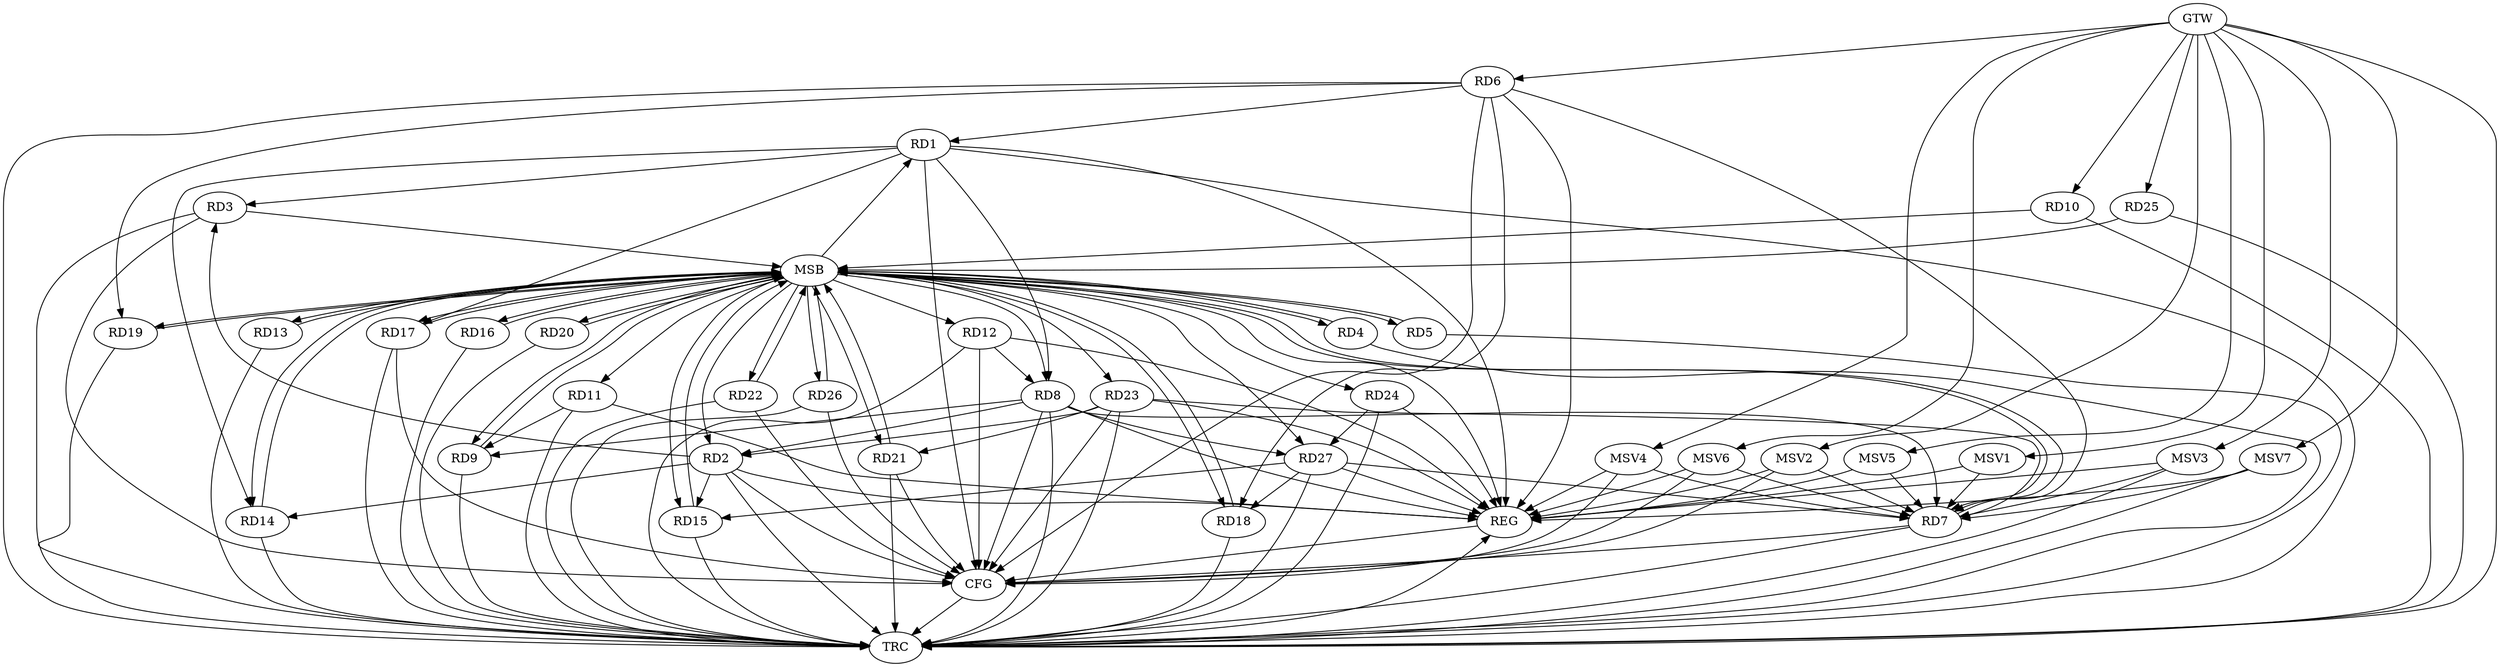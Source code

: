 strict digraph G {
  RD1 [ label="RD1" ];
  RD2 [ label="RD2" ];
  RD3 [ label="RD3" ];
  RD4 [ label="RD4" ];
  RD5 [ label="RD5" ];
  RD6 [ label="RD6" ];
  RD7 [ label="RD7" ];
  RD8 [ label="RD8" ];
  RD9 [ label="RD9" ];
  RD10 [ label="RD10" ];
  RD11 [ label="RD11" ];
  RD12 [ label="RD12" ];
  RD13 [ label="RD13" ];
  RD14 [ label="RD14" ];
  RD15 [ label="RD15" ];
  RD16 [ label="RD16" ];
  RD17 [ label="RD17" ];
  RD18 [ label="RD18" ];
  RD19 [ label="RD19" ];
  RD20 [ label="RD20" ];
  RD21 [ label="RD21" ];
  RD22 [ label="RD22" ];
  RD23 [ label="RD23" ];
  RD24 [ label="RD24" ];
  RD25 [ label="RD25" ];
  RD26 [ label="RD26" ];
  RD27 [ label="RD27" ];
  GTW [ label="GTW" ];
  REG [ label="REG" ];
  MSB [ label="MSB" ];
  CFG [ label="CFG" ];
  TRC [ label="TRC" ];
  MSV1 [ label="MSV1" ];
  MSV2 [ label="MSV2" ];
  MSV3 [ label="MSV3" ];
  MSV4 [ label="MSV4" ];
  MSV5 [ label="MSV5" ];
  MSV6 [ label="MSV6" ];
  MSV7 [ label="MSV7" ];
  RD1 -> RD3;
  RD6 -> RD1;
  RD1 -> RD8;
  RD1 -> RD14;
  RD1 -> RD17;
  RD2 -> RD3;
  RD8 -> RD2;
  RD2 -> RD14;
  RD2 -> RD15;
  RD23 -> RD2;
  RD6 -> RD7;
  RD6 -> RD18;
  RD6 -> RD19;
  RD8 -> RD7;
  RD23 -> RD7;
  RD27 -> RD7;
  RD8 -> RD9;
  RD12 -> RD8;
  RD8 -> RD27;
  RD11 -> RD9;
  RD27 -> RD15;
  RD27 -> RD18;
  RD23 -> RD21;
  RD24 -> RD27;
  GTW -> RD6;
  GTW -> RD10;
  GTW -> RD25;
  RD1 -> REG;
  RD2 -> REG;
  RD6 -> REG;
  RD8 -> REG;
  RD11 -> REG;
  RD12 -> REG;
  RD23 -> REG;
  RD24 -> REG;
  RD27 -> REG;
  RD3 -> MSB;
  MSB -> RD5;
  MSB -> RD16;
  MSB -> REG;
  RD4 -> MSB;
  MSB -> RD1;
  RD5 -> MSB;
  MSB -> RD2;
  MSB -> RD4;
  RD7 -> MSB;
  MSB -> RD9;
  MSB -> RD11;
  MSB -> RD12;
  MSB -> RD14;
  MSB -> RD22;
  MSB -> RD24;
  MSB -> RD26;
  RD9 -> MSB;
  MSB -> RD8;
  RD10 -> MSB;
  MSB -> RD17;
  RD13 -> MSB;
  RD14 -> MSB;
  MSB -> RD19;
  MSB -> RD23;
  RD15 -> MSB;
  MSB -> RD27;
  RD16 -> MSB;
  MSB -> RD13;
  RD17 -> MSB;
  RD18 -> MSB;
  MSB -> RD20;
  RD19 -> MSB;
  RD20 -> MSB;
  RD21 -> MSB;
  MSB -> RD15;
  RD22 -> MSB;
  RD25 -> MSB;
  MSB -> RD7;
  MSB -> RD18;
  MSB -> RD21;
  RD26 -> MSB;
  RD23 -> CFG;
  RD1 -> CFG;
  RD2 -> CFG;
  RD22 -> CFG;
  RD26 -> CFG;
  RD21 -> CFG;
  RD6 -> CFG;
  RD17 -> CFG;
  RD8 -> CFG;
  RD3 -> CFG;
  RD7 -> CFG;
  RD12 -> CFG;
  REG -> CFG;
  RD1 -> TRC;
  RD2 -> TRC;
  RD3 -> TRC;
  RD4 -> TRC;
  RD5 -> TRC;
  RD6 -> TRC;
  RD7 -> TRC;
  RD8 -> TRC;
  RD9 -> TRC;
  RD10 -> TRC;
  RD11 -> TRC;
  RD12 -> TRC;
  RD13 -> TRC;
  RD14 -> TRC;
  RD15 -> TRC;
  RD16 -> TRC;
  RD17 -> TRC;
  RD18 -> TRC;
  RD19 -> TRC;
  RD20 -> TRC;
  RD21 -> TRC;
  RD22 -> TRC;
  RD23 -> TRC;
  RD24 -> TRC;
  RD25 -> TRC;
  RD26 -> TRC;
  RD27 -> TRC;
  GTW -> TRC;
  CFG -> TRC;
  TRC -> REG;
  MSV1 -> RD7;
  MSV2 -> RD7;
  MSV3 -> RD7;
  MSV4 -> RD7;
  MSV5 -> RD7;
  MSV6 -> RD7;
  GTW -> MSV1;
  MSV1 -> REG;
  GTW -> MSV2;
  MSV2 -> REG;
  MSV2 -> CFG;
  GTW -> MSV3;
  MSV3 -> REG;
  MSV3 -> TRC;
  GTW -> MSV4;
  MSV4 -> REG;
  MSV4 -> CFG;
  GTW -> MSV5;
  MSV5 -> REG;
  GTW -> MSV6;
  MSV6 -> REG;
  MSV6 -> CFG;
  MSV7 -> RD7;
  GTW -> MSV7;
  MSV7 -> REG;
  MSV7 -> TRC;
}
